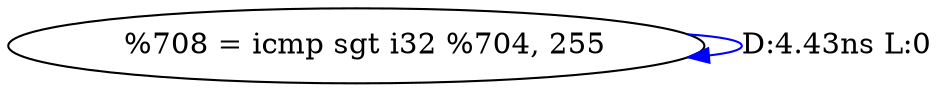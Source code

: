 digraph {
Node0x418b960[label="  %708 = icmp sgt i32 %704, 255"];
Node0x418b960 -> Node0x418b960[label="D:4.43ns L:0",color=blue];
}
